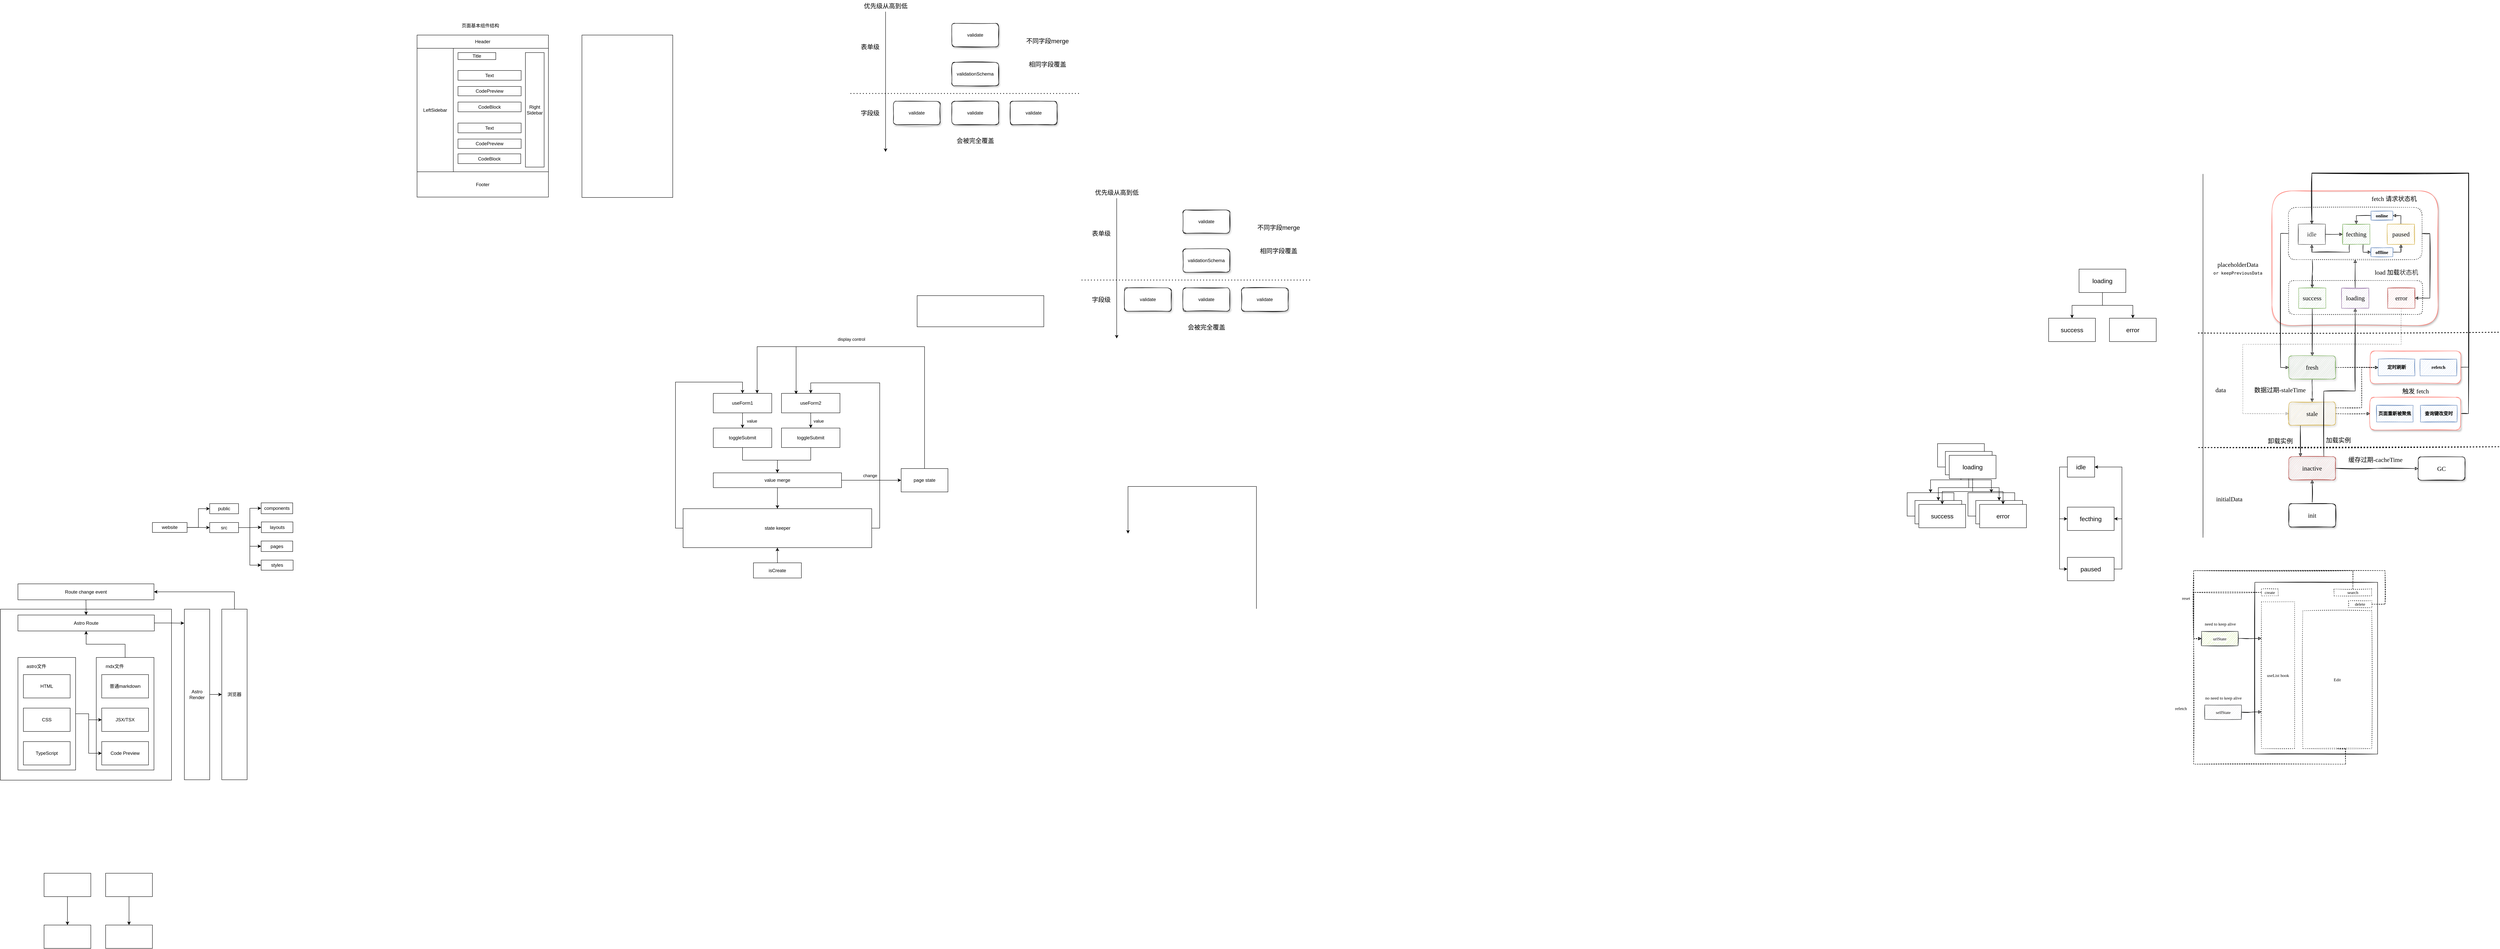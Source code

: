 <mxfile version="20.4.1" type="github">
  <diagram id="TjR1-rSzGZyo8haZhh6W" name="第 1 页">
    <mxGraphModel dx="3154" dy="570" grid="0" gridSize="10" guides="1" tooltips="1" connect="1" arrows="1" fold="1" page="0" pageScale="1" pageWidth="827" pageHeight="1169" math="0" shadow="0">
      <root>
        <mxCell id="0" />
        <mxCell id="1" parent="0" />
        <mxCell id="sqBa-LW5SWp29sCQP3EE-73" value="" style="rounded=1;whiteSpace=wrap;html=1;shadow=1;sketch=1;glass=0;strokeColor=#FF8178;fontFamily=Comic Sans MS;" vertex="1" parent="1">
          <mxGeometry x="3727" y="800" width="426" height="345.47" as="geometry" />
        </mxCell>
        <mxCell id="sqBa-LW5SWp29sCQP3EE-144" style="edgeStyle=orthogonalEdgeStyle;rounded=0;sketch=1;orthogonalLoop=1;jettySize=auto;html=1;exitX=1;exitY=0.5;exitDx=0;exitDy=0;entryX=0.5;entryY=0;entryDx=0;entryDy=0;fontFamily=Comic Sans MS;fontSize=16;" edge="1" parent="1" source="sqBa-LW5SWp29sCQP3EE-142" target="sqBa-LW5SWp29sCQP3EE-49">
          <mxGeometry relative="1" as="geometry">
            <Array as="points">
              <mxPoint x="4231" y="1372" />
              <mxPoint x="4231" y="755" />
              <mxPoint x="3829" y="755" />
            </Array>
          </mxGeometry>
        </mxCell>
        <mxCell id="sqBa-LW5SWp29sCQP3EE-142" value="" style="rounded=1;whiteSpace=wrap;html=1;shadow=1;sketch=1;glass=0;strokeColor=#FF8178;fontFamily=Comic Sans MS;" vertex="1" parent="1">
          <mxGeometry x="3978.25" y="1329.97" width="232.5" height="84" as="geometry" />
        </mxCell>
        <mxCell id="sqBa-LW5SWp29sCQP3EE-101" value="" style="rounded=1;whiteSpace=wrap;html=1;shadow=0;sketch=1;glass=0;strokeColor=#000000;fontFamily=Comic Sans MS;dashed=1;dashPattern=1 4;" vertex="1" parent="1">
          <mxGeometry x="3770" y="1030.47" width="343" height="87" as="geometry" />
        </mxCell>
        <mxCell id="LKFy4Z4dUArzQCND-wwM-69" value="" style="whiteSpace=wrap;html=1;aspect=fixed;strokeColor=default;" parent="1" vertex="1">
          <mxGeometry x="-2101" y="1874" width="439" height="439" as="geometry" />
        </mxCell>
        <mxCell id="iYNAMt9WykVBRRJNnP1b-1" value="validate" style="rounded=1;whiteSpace=wrap;html=1;sketch=1;glass=0;shadow=1;" parent="1" vertex="1">
          <mxGeometry x="340" y="370" width="120" height="60" as="geometry" />
        </mxCell>
        <mxCell id="iYNAMt9WykVBRRJNnP1b-2" value="validationSchema" style="rounded=1;whiteSpace=wrap;html=1;sketch=1;glass=0;shadow=1;" parent="1" vertex="1">
          <mxGeometry x="340" y="470" width="120" height="60" as="geometry" />
        </mxCell>
        <mxCell id="iYNAMt9WykVBRRJNnP1b-3" value="validate" style="rounded=1;whiteSpace=wrap;html=1;sketch=1;glass=0;shadow=1;" parent="1" vertex="1">
          <mxGeometry x="340" y="570" width="120" height="60" as="geometry" />
        </mxCell>
        <mxCell id="iYNAMt9WykVBRRJNnP1b-5" value="validate" style="rounded=1;whiteSpace=wrap;html=1;sketch=1;glass=0;shadow=1;" parent="1" vertex="1">
          <mxGeometry x="190" y="570" width="120" height="60" as="geometry" />
        </mxCell>
        <mxCell id="iYNAMt9WykVBRRJNnP1b-6" value="validate" style="rounded=1;whiteSpace=wrap;html=1;sketch=1;glass=0;shadow=1;" parent="1" vertex="1">
          <mxGeometry x="490" y="570" width="120" height="60" as="geometry" />
        </mxCell>
        <mxCell id="iYNAMt9WykVBRRJNnP1b-8" value="" style="endArrow=none;dashed=1;html=1;dashPattern=1 3;strokeWidth=2;rounded=0;" parent="1" edge="1">
          <mxGeometry width="50" height="50" relative="1" as="geometry">
            <mxPoint x="80" y="550" as="sourcePoint" />
            <mxPoint x="670" y="550" as="targetPoint" />
          </mxGeometry>
        </mxCell>
        <mxCell id="iYNAMt9WykVBRRJNnP1b-9" value="" style="endArrow=classic;html=1;rounded=0;" parent="1" edge="1">
          <mxGeometry width="50" height="50" relative="1" as="geometry">
            <mxPoint x="170" y="340" as="sourcePoint" />
            <mxPoint x="170" y="700" as="targetPoint" />
          </mxGeometry>
        </mxCell>
        <mxCell id="iYNAMt9WykVBRRJNnP1b-10" value="优先级从高到低" style="text;html=1;align=center;verticalAlign=middle;resizable=0;points=[];autosize=1;strokeColor=none;fillColor=none;sketch=0;fontSize=16;" parent="1" vertex="1">
          <mxGeometry x="100" y="310" width="140" height="30" as="geometry" />
        </mxCell>
        <mxCell id="iYNAMt9WykVBRRJNnP1b-11" value="不同字段merge" style="text;html=1;align=center;verticalAlign=middle;resizable=0;points=[];autosize=1;strokeColor=none;fillColor=none;fontSize=16;" parent="1" vertex="1">
          <mxGeometry x="520" y="400" width="130" height="30" as="geometry" />
        </mxCell>
        <mxCell id="iYNAMt9WykVBRRJNnP1b-12" value="相同字段覆盖" style="text;html=1;align=center;verticalAlign=middle;resizable=0;points=[];autosize=1;strokeColor=none;fillColor=none;fontSize=16;" parent="1" vertex="1">
          <mxGeometry x="525" y="460" width="120" height="30" as="geometry" />
        </mxCell>
        <mxCell id="iYNAMt9WykVBRRJNnP1b-13" value="字段级" style="text;html=1;align=center;verticalAlign=middle;resizable=0;points=[];autosize=1;strokeColor=none;fillColor=none;fontSize=16;" parent="1" vertex="1">
          <mxGeometry x="95" y="585" width="70" height="30" as="geometry" />
        </mxCell>
        <mxCell id="iYNAMt9WykVBRRJNnP1b-14" value="表单级" style="text;html=1;align=center;verticalAlign=middle;resizable=0;points=[];autosize=1;strokeColor=none;fillColor=none;fontSize=16;" parent="1" vertex="1">
          <mxGeometry x="95" y="415" width="70" height="30" as="geometry" />
        </mxCell>
        <mxCell id="iYNAMt9WykVBRRJNnP1b-15" value="会被完全覆盖" style="text;html=1;align=center;verticalAlign=middle;resizable=0;points=[];autosize=1;strokeColor=none;fillColor=none;fontSize=16;" parent="1" vertex="1">
          <mxGeometry x="340" y="656" width="120" height="30" as="geometry" />
        </mxCell>
        <mxCell id="iYNAMt9WykVBRRJNnP1b-17" value="validate" style="rounded=1;whiteSpace=wrap;html=1;sketch=1;glass=0;shadow=1;" parent="1" vertex="1">
          <mxGeometry x="933" y="849" width="120" height="60" as="geometry" />
        </mxCell>
        <mxCell id="iYNAMt9WykVBRRJNnP1b-18" value="validationSchema" style="rounded=1;whiteSpace=wrap;html=1;sketch=1;glass=0;shadow=1;" parent="1" vertex="1">
          <mxGeometry x="933" y="949" width="120" height="60" as="geometry" />
        </mxCell>
        <mxCell id="iYNAMt9WykVBRRJNnP1b-19" value="validate" style="rounded=1;whiteSpace=wrap;html=1;sketch=1;glass=0;shadow=1;" parent="1" vertex="1">
          <mxGeometry x="933" y="1049" width="120" height="60" as="geometry" />
        </mxCell>
        <mxCell id="iYNAMt9WykVBRRJNnP1b-20" value="validate" style="rounded=1;whiteSpace=wrap;html=1;sketch=1;glass=0;shadow=1;" parent="1" vertex="1">
          <mxGeometry x="783" y="1049" width="120" height="60" as="geometry" />
        </mxCell>
        <mxCell id="iYNAMt9WykVBRRJNnP1b-21" value="validate" style="rounded=1;whiteSpace=wrap;html=1;sketch=1;glass=0;shadow=1;" parent="1" vertex="1">
          <mxGeometry x="1083" y="1049" width="120" height="60" as="geometry" />
        </mxCell>
        <mxCell id="iYNAMt9WykVBRRJNnP1b-22" value="" style="endArrow=none;dashed=1;html=1;dashPattern=1 3;strokeWidth=2;rounded=0;" parent="1" edge="1">
          <mxGeometry width="50" height="50" relative="1" as="geometry">
            <mxPoint x="673" y="1029" as="sourcePoint" />
            <mxPoint x="1263" y="1029" as="targetPoint" />
          </mxGeometry>
        </mxCell>
        <mxCell id="iYNAMt9WykVBRRJNnP1b-23" value="" style="endArrow=classic;html=1;rounded=0;" parent="1" edge="1">
          <mxGeometry width="50" height="50" relative="1" as="geometry">
            <mxPoint x="763" y="819" as="sourcePoint" />
            <mxPoint x="763" y="1179" as="targetPoint" />
          </mxGeometry>
        </mxCell>
        <mxCell id="iYNAMt9WykVBRRJNnP1b-24" value="优先级从高到低" style="text;html=1;align=center;verticalAlign=middle;resizable=0;points=[];autosize=1;strokeColor=none;fillColor=none;sketch=0;fontSize=16;" parent="1" vertex="1">
          <mxGeometry x="693" y="789" width="140" height="30" as="geometry" />
        </mxCell>
        <mxCell id="iYNAMt9WykVBRRJNnP1b-25" value="不同字段merge" style="text;html=1;align=center;verticalAlign=middle;resizable=0;points=[];autosize=1;strokeColor=none;fillColor=none;fontSize=16;" parent="1" vertex="1">
          <mxGeometry x="1113" y="879" width="130" height="30" as="geometry" />
        </mxCell>
        <mxCell id="iYNAMt9WykVBRRJNnP1b-26" value="相同字段覆盖" style="text;html=1;align=center;verticalAlign=middle;resizable=0;points=[];autosize=1;strokeColor=none;fillColor=none;fontSize=16;" parent="1" vertex="1">
          <mxGeometry x="1118" y="939" width="120" height="30" as="geometry" />
        </mxCell>
        <mxCell id="iYNAMt9WykVBRRJNnP1b-27" value="字段级" style="text;html=1;align=center;verticalAlign=middle;resizable=0;points=[];autosize=1;strokeColor=none;fillColor=none;fontSize=16;" parent="1" vertex="1">
          <mxGeometry x="688" y="1064" width="70" height="30" as="geometry" />
        </mxCell>
        <mxCell id="iYNAMt9WykVBRRJNnP1b-28" value="表单级" style="text;html=1;align=center;verticalAlign=middle;resizable=0;points=[];autosize=1;strokeColor=none;fillColor=none;fontSize=16;" parent="1" vertex="1">
          <mxGeometry x="688" y="894" width="70" height="30" as="geometry" />
        </mxCell>
        <mxCell id="iYNAMt9WykVBRRJNnP1b-29" value="会被完全覆盖" style="text;html=1;align=center;verticalAlign=middle;resizable=0;points=[];autosize=1;strokeColor=none;fillColor=none;fontSize=16;" parent="1" vertex="1">
          <mxGeometry x="933" y="1135" width="120" height="30" as="geometry" />
        </mxCell>
        <mxCell id="ybRk64Y0vvIrRGSaYGFf-1" value="" style="rounded=0;whiteSpace=wrap;html=1;" parent="1" vertex="1">
          <mxGeometry x="251" y="1069" width="325" height="80" as="geometry" />
        </mxCell>
        <mxCell id="ybRk64Y0vvIrRGSaYGFf-6" style="edgeStyle=orthogonalEdgeStyle;rounded=0;orthogonalLoop=1;jettySize=auto;html=1;exitX=0.5;exitY=1;exitDx=0;exitDy=0;entryX=0.5;entryY=0;entryDx=0;entryDy=0;" parent="1" source="ybRk64Y0vvIrRGSaYGFf-2" target="ybRk64Y0vvIrRGSaYGFf-4" edge="1">
          <mxGeometry relative="1" as="geometry" />
        </mxCell>
        <mxCell id="ybRk64Y0vvIrRGSaYGFf-7" value="value" style="edgeLabel;html=1;align=center;verticalAlign=middle;resizable=0;points=[];" parent="ybRk64Y0vvIrRGSaYGFf-6" vertex="1" connectable="0">
          <mxGeometry x="0.171" relative="1" as="geometry">
            <mxPoint x="24" y="-2" as="offset" />
          </mxGeometry>
        </mxCell>
        <mxCell id="ybRk64Y0vvIrRGSaYGFf-2" value="useForm1" style="rounded=0;whiteSpace=wrap;html=1;" parent="1" vertex="1">
          <mxGeometry x="-272" y="1320" width="150" height="50" as="geometry" />
        </mxCell>
        <mxCell id="ybRk64Y0vvIrRGSaYGFf-11" style="edgeStyle=orthogonalEdgeStyle;rounded=0;orthogonalLoop=1;jettySize=auto;html=1;exitX=0.5;exitY=1;exitDx=0;exitDy=0;entryX=0.5;entryY=0;entryDx=0;entryDy=0;" parent="1" source="ybRk64Y0vvIrRGSaYGFf-3" target="ybRk64Y0vvIrRGSaYGFf-5" edge="1">
          <mxGeometry relative="1" as="geometry" />
        </mxCell>
        <mxCell id="ybRk64Y0vvIrRGSaYGFf-12" value="value" style="edgeLabel;html=1;align=center;verticalAlign=middle;resizable=0;points=[];" parent="ybRk64Y0vvIrRGSaYGFf-11" vertex="1" connectable="0">
          <mxGeometry x="-0.103" relative="1" as="geometry">
            <mxPoint x="20" y="3" as="offset" />
          </mxGeometry>
        </mxCell>
        <mxCell id="ybRk64Y0vvIrRGSaYGFf-3" value="useForm2" style="rounded=0;whiteSpace=wrap;html=1;" parent="1" vertex="1">
          <mxGeometry x="-97" y="1320" width="150" height="50" as="geometry" />
        </mxCell>
        <mxCell id="ybRk64Y0vvIrRGSaYGFf-9" style="edgeStyle=orthogonalEdgeStyle;rounded=0;orthogonalLoop=1;jettySize=auto;html=1;exitX=0.5;exitY=1;exitDx=0;exitDy=0;entryX=0.5;entryY=0;entryDx=0;entryDy=0;" parent="1" source="ybRk64Y0vvIrRGSaYGFf-4" target="ybRk64Y0vvIrRGSaYGFf-8" edge="1">
          <mxGeometry relative="1" as="geometry" />
        </mxCell>
        <mxCell id="ybRk64Y0vvIrRGSaYGFf-4" value="toggleSubmit" style="rounded=0;whiteSpace=wrap;html=1;" parent="1" vertex="1">
          <mxGeometry x="-272" y="1409" width="150" height="50" as="geometry" />
        </mxCell>
        <mxCell id="ybRk64Y0vvIrRGSaYGFf-10" style="edgeStyle=orthogonalEdgeStyle;rounded=0;orthogonalLoop=1;jettySize=auto;html=1;exitX=0.5;exitY=1;exitDx=0;exitDy=0;entryX=0.5;entryY=0;entryDx=0;entryDy=0;" parent="1" source="ybRk64Y0vvIrRGSaYGFf-5" target="ybRk64Y0vvIrRGSaYGFf-8" edge="1">
          <mxGeometry relative="1" as="geometry" />
        </mxCell>
        <mxCell id="ybRk64Y0vvIrRGSaYGFf-5" value="toggleSubmit" style="rounded=0;whiteSpace=wrap;html=1;" parent="1" vertex="1">
          <mxGeometry x="-97" y="1409" width="150" height="50" as="geometry" />
        </mxCell>
        <mxCell id="ybRk64Y0vvIrRGSaYGFf-14" style="edgeStyle=orthogonalEdgeStyle;rounded=0;orthogonalLoop=1;jettySize=auto;html=1;exitX=0.5;exitY=1;exitDx=0;exitDy=0;" parent="1" source="ybRk64Y0vvIrRGSaYGFf-8" target="ybRk64Y0vvIrRGSaYGFf-13" edge="1">
          <mxGeometry relative="1" as="geometry" />
        </mxCell>
        <mxCell id="ybRk64Y0vvIrRGSaYGFf-21" value="change" style="edgeStyle=orthogonalEdgeStyle;rounded=0;orthogonalLoop=1;jettySize=auto;html=1;exitX=1;exitY=0.5;exitDx=0;exitDy=0;entryX=0;entryY=0.5;entryDx=0;entryDy=0;" parent="1" source="ybRk64Y0vvIrRGSaYGFf-8" target="ybRk64Y0vvIrRGSaYGFf-20" edge="1">
          <mxGeometry x="-0.046" y="12" relative="1" as="geometry">
            <mxPoint as="offset" />
          </mxGeometry>
        </mxCell>
        <mxCell id="ybRk64Y0vvIrRGSaYGFf-8" value="value merge" style="rounded=0;whiteSpace=wrap;html=1;" parent="1" vertex="1">
          <mxGeometry x="-272" y="1524" width="329" height="38" as="geometry" />
        </mxCell>
        <mxCell id="ybRk64Y0vvIrRGSaYGFf-15" style="edgeStyle=orthogonalEdgeStyle;rounded=0;orthogonalLoop=1;jettySize=auto;html=1;exitX=0;exitY=0.5;exitDx=0;exitDy=0;entryX=0.5;entryY=0;entryDx=0;entryDy=0;" parent="1" source="ybRk64Y0vvIrRGSaYGFf-13" target="ybRk64Y0vvIrRGSaYGFf-2" edge="1">
          <mxGeometry relative="1" as="geometry">
            <Array as="points">
              <mxPoint x="-369" y="1666" />
              <mxPoint x="-369" y="1291" />
              <mxPoint x="-197" y="1291" />
            </Array>
          </mxGeometry>
        </mxCell>
        <mxCell id="ybRk64Y0vvIrRGSaYGFf-16" style="edgeStyle=orthogonalEdgeStyle;rounded=0;orthogonalLoop=1;jettySize=auto;html=1;exitX=1;exitY=0.5;exitDx=0;exitDy=0;entryX=0.5;entryY=0;entryDx=0;entryDy=0;" parent="1" source="ybRk64Y0vvIrRGSaYGFf-13" target="ybRk64Y0vvIrRGSaYGFf-3" edge="1">
          <mxGeometry relative="1" as="geometry">
            <Array as="points">
              <mxPoint x="155" y="1666" />
              <mxPoint x="155" y="1293" />
              <mxPoint x="-22" y="1293" />
            </Array>
          </mxGeometry>
        </mxCell>
        <mxCell id="ybRk64Y0vvIrRGSaYGFf-13" value="state keeper" style="rounded=0;whiteSpace=wrap;html=1;" parent="1" vertex="1">
          <mxGeometry x="-349.5" y="1616" width="484" height="100" as="geometry" />
        </mxCell>
        <mxCell id="ybRk64Y0vvIrRGSaYGFf-19" style="edgeStyle=orthogonalEdgeStyle;rounded=0;orthogonalLoop=1;jettySize=auto;html=1;exitX=0.5;exitY=0;exitDx=0;exitDy=0;entryX=0.5;entryY=1;entryDx=0;entryDy=0;" parent="1" source="ybRk64Y0vvIrRGSaYGFf-18" target="ybRk64Y0vvIrRGSaYGFf-13" edge="1">
          <mxGeometry relative="1" as="geometry" />
        </mxCell>
        <mxCell id="ybRk64Y0vvIrRGSaYGFf-18" value="isCreate" style="rounded=0;whiteSpace=wrap;html=1;" parent="1" vertex="1">
          <mxGeometry x="-169" y="1755" width="123" height="39" as="geometry" />
        </mxCell>
        <mxCell id="ybRk64Y0vvIrRGSaYGFf-22" style="edgeStyle=orthogonalEdgeStyle;rounded=0;orthogonalLoop=1;jettySize=auto;html=1;exitX=0.5;exitY=0;exitDx=0;exitDy=0;entryX=0.25;entryY=0;entryDx=0;entryDy=0;" parent="1" edge="1">
          <mxGeometry relative="1" as="geometry">
            <mxPoint x="1121.5" y="1873" as="sourcePoint" />
            <mxPoint x="792" y="1680" as="targetPoint" />
            <Array as="points">
              <mxPoint x="1121.5" y="1559" />
              <mxPoint x="792.5" y="1559" />
            </Array>
          </mxGeometry>
        </mxCell>
        <mxCell id="ybRk64Y0vvIrRGSaYGFf-23" style="edgeStyle=orthogonalEdgeStyle;rounded=0;orthogonalLoop=1;jettySize=auto;html=1;exitX=0.5;exitY=0;exitDx=0;exitDy=0;entryX=0.75;entryY=0;entryDx=0;entryDy=0;" parent="1" source="ybRk64Y0vvIrRGSaYGFf-20" target="ybRk64Y0vvIrRGSaYGFf-2" edge="1">
          <mxGeometry relative="1" as="geometry">
            <Array as="points">
              <mxPoint x="270" y="1200" />
              <mxPoint x="-159" y="1200" />
            </Array>
          </mxGeometry>
        </mxCell>
        <mxCell id="ybRk64Y0vvIrRGSaYGFf-24" style="edgeStyle=orthogonalEdgeStyle;rounded=0;orthogonalLoop=1;jettySize=auto;html=1;exitX=0.5;exitY=0;exitDx=0;exitDy=0;entryX=0.25;entryY=0;entryDx=0;entryDy=0;" parent="1" edge="1">
          <mxGeometry relative="1" as="geometry">
            <mxPoint x="270" y="1515" as="sourcePoint" />
            <mxPoint x="-59.5" y="1322" as="targetPoint" />
            <Array as="points">
              <mxPoint x="270" y="1200" />
              <mxPoint x="-59" y="1200" />
            </Array>
          </mxGeometry>
        </mxCell>
        <mxCell id="ybRk64Y0vvIrRGSaYGFf-25" value="display control" style="edgeLabel;html=1;align=center;verticalAlign=middle;resizable=0;points=[];" parent="ybRk64Y0vvIrRGSaYGFf-24" vertex="1" connectable="0">
          <mxGeometry x="0.31" y="-3" relative="1" as="geometry">
            <mxPoint x="-1" y="-16" as="offset" />
          </mxGeometry>
        </mxCell>
        <mxCell id="ybRk64Y0vvIrRGSaYGFf-20" value="page state" style="rounded=0;whiteSpace=wrap;html=1;" parent="1" vertex="1">
          <mxGeometry x="210" y="1513" width="120" height="60" as="geometry" />
        </mxCell>
        <mxCell id="OfM3aT3gorayr-V404j--24" value="" style="rounded=0;whiteSpace=wrap;html=1;" parent="1" vertex="1">
          <mxGeometry x="-1032" y="400" width="337" height="416" as="geometry" />
        </mxCell>
        <mxCell id="OfM3aT3gorayr-V404j--25" value="Header" style="rounded=0;whiteSpace=wrap;html=1;" parent="1" vertex="1">
          <mxGeometry x="-1032" y="400" width="337" height="34" as="geometry" />
        </mxCell>
        <mxCell id="OfM3aT3gorayr-V404j--26" value="LeftSidebar" style="rounded=0;whiteSpace=wrap;html=1;" parent="1" vertex="1">
          <mxGeometry x="-1032" y="434" width="93" height="317" as="geometry" />
        </mxCell>
        <mxCell id="OfM3aT3gorayr-V404j--27" value="Footer" style="rounded=0;whiteSpace=wrap;html=1;" parent="1" vertex="1">
          <mxGeometry x="-1032" y="751" width="337" height="65" as="geometry" />
        </mxCell>
        <mxCell id="OfM3aT3gorayr-V404j--28" value="Title" style="rounded=0;whiteSpace=wrap;html=1;" parent="1" vertex="1">
          <mxGeometry x="-927" y="445" width="97" height="18" as="geometry" />
        </mxCell>
        <mxCell id="OfM3aT3gorayr-V404j--29" value="页面基本组件结构" style="text;html=1;align=center;verticalAlign=middle;resizable=0;points=[];autosize=1;strokeColor=none;fillColor=none;" parent="1" vertex="1">
          <mxGeometry x="-927" y="363" width="114" height="26" as="geometry" />
        </mxCell>
        <mxCell id="OfM3aT3gorayr-V404j--30" value="Text" style="rounded=0;whiteSpace=wrap;html=1;" parent="1" vertex="1">
          <mxGeometry x="-927" y="491" width="162" height="25" as="geometry" />
        </mxCell>
        <mxCell id="OfM3aT3gorayr-V404j--31" value="CodeBlock" style="rounded=0;whiteSpace=wrap;html=1;" parent="1" vertex="1">
          <mxGeometry x="-927" y="572" width="162" height="25" as="geometry" />
        </mxCell>
        <mxCell id="OfM3aT3gorayr-V404j--32" value="CodePreview" style="rounded=0;whiteSpace=wrap;html=1;" parent="1" vertex="1">
          <mxGeometry x="-927" y="532" width="162" height="24" as="geometry" />
        </mxCell>
        <mxCell id="OfM3aT3gorayr-V404j--33" value="Text" style="rounded=0;whiteSpace=wrap;html=1;" parent="1" vertex="1">
          <mxGeometry x="-927" y="626" width="162" height="25" as="geometry" />
        </mxCell>
        <mxCell id="OfM3aT3gorayr-V404j--34" value="CodeBlock" style="rounded=0;whiteSpace=wrap;html=1;" parent="1" vertex="1">
          <mxGeometry x="-927" y="705" width="161" height="25" as="geometry" />
        </mxCell>
        <mxCell id="OfM3aT3gorayr-V404j--35" value="CodePreview" style="rounded=0;whiteSpace=wrap;html=1;" parent="1" vertex="1">
          <mxGeometry x="-927" y="667" width="162" height="24" as="geometry" />
        </mxCell>
        <mxCell id="OfM3aT3gorayr-V404j--37" value="Right Sidebar" style="rounded=0;whiteSpace=wrap;html=1;" parent="1" vertex="1">
          <mxGeometry x="-754" y="445" width="48" height="294" as="geometry" />
        </mxCell>
        <mxCell id="OfM3aT3gorayr-V404j--38" value="" style="rounded=0;whiteSpace=wrap;html=1;" parent="1" vertex="1">
          <mxGeometry x="-609" y="400" width="233" height="417" as="geometry" />
        </mxCell>
        <mxCell id="LKFy4Z4dUArzQCND-wwM-2" value="public" style="rounded=0;whiteSpace=wrap;html=1;strokeColor=default;" parent="1" vertex="1">
          <mxGeometry x="-1564" y="1603" width="74" height="26" as="geometry" />
        </mxCell>
        <mxCell id="LKFy4Z4dUArzQCND-wwM-39" style="edgeStyle=orthogonalEdgeStyle;rounded=0;orthogonalLoop=1;jettySize=auto;html=1;exitX=1;exitY=0.5;exitDx=0;exitDy=0;entryX=0;entryY=0.5;entryDx=0;entryDy=0;" parent="1" source="LKFy4Z4dUArzQCND-wwM-31" target="LKFy4Z4dUArzQCND-wwM-56" edge="1">
          <mxGeometry relative="1" as="geometry">
            <mxPoint x="-1432" y="1659" as="targetPoint" />
          </mxGeometry>
        </mxCell>
        <mxCell id="LKFy4Z4dUArzQCND-wwM-40" style="edgeStyle=orthogonalEdgeStyle;rounded=0;orthogonalLoop=1;jettySize=auto;html=1;exitX=1;exitY=0.5;exitDx=0;exitDy=0;entryX=0;entryY=0.5;entryDx=0;entryDy=0;" parent="1" source="LKFy4Z4dUArzQCND-wwM-31" target="LKFy4Z4dUArzQCND-wwM-36" edge="1">
          <mxGeometry relative="1" as="geometry" />
        </mxCell>
        <mxCell id="LKFy4Z4dUArzQCND-wwM-41" style="edgeStyle=orthogonalEdgeStyle;rounded=0;orthogonalLoop=1;jettySize=auto;html=1;exitX=1;exitY=0.5;exitDx=0;exitDy=0;entryX=0;entryY=0.5;entryDx=0;entryDy=0;" parent="1" source="LKFy4Z4dUArzQCND-wwM-31" target="LKFy4Z4dUArzQCND-wwM-37" edge="1">
          <mxGeometry relative="1" as="geometry" />
        </mxCell>
        <mxCell id="LKFy4Z4dUArzQCND-wwM-42" style="edgeStyle=orthogonalEdgeStyle;rounded=0;orthogonalLoop=1;jettySize=auto;html=1;exitX=1;exitY=0.5;exitDx=0;exitDy=0;entryX=0;entryY=0.5;entryDx=0;entryDy=0;" parent="1" source="LKFy4Z4dUArzQCND-wwM-31" target="LKFy4Z4dUArzQCND-wwM-32" edge="1">
          <mxGeometry relative="1" as="geometry" />
        </mxCell>
        <mxCell id="LKFy4Z4dUArzQCND-wwM-31" value="src" style="rounded=0;whiteSpace=wrap;html=1;strokeColor=default;" parent="1" vertex="1">
          <mxGeometry x="-1564" y="1651.5" width="74" height="26" as="geometry" />
        </mxCell>
        <mxCell id="LKFy4Z4dUArzQCND-wwM-32" value="components" style="rounded=0;whiteSpace=wrap;html=1;" parent="1" vertex="1">
          <mxGeometry x="-1432" y="1601" width="81" height="28" as="geometry" />
        </mxCell>
        <mxCell id="LKFy4Z4dUArzQCND-wwM-36" value="pages" style="rounded=0;whiteSpace=wrap;html=1;" parent="1" vertex="1">
          <mxGeometry x="-1432" y="1699" width="81" height="27" as="geometry" />
        </mxCell>
        <mxCell id="LKFy4Z4dUArzQCND-wwM-37" value="styles" style="rounded=0;whiteSpace=wrap;html=1;" parent="1" vertex="1">
          <mxGeometry x="-1432" y="1748" width="82" height="26" as="geometry" />
        </mxCell>
        <mxCell id="LKFy4Z4dUArzQCND-wwM-44" style="edgeStyle=orthogonalEdgeStyle;rounded=0;orthogonalLoop=1;jettySize=auto;html=1;exitX=1;exitY=0.5;exitDx=0;exitDy=0;entryX=0;entryY=0.5;entryDx=0;entryDy=0;" parent="1" source="LKFy4Z4dUArzQCND-wwM-43" target="LKFy4Z4dUArzQCND-wwM-2" edge="1">
          <mxGeometry relative="1" as="geometry" />
        </mxCell>
        <mxCell id="LKFy4Z4dUArzQCND-wwM-45" style="edgeStyle=orthogonalEdgeStyle;rounded=0;orthogonalLoop=1;jettySize=auto;html=1;exitX=1;exitY=0.5;exitDx=0;exitDy=0;entryX=0;entryY=0.5;entryDx=0;entryDy=0;" parent="1" source="LKFy4Z4dUArzQCND-wwM-43" target="LKFy4Z4dUArzQCND-wwM-31" edge="1">
          <mxGeometry relative="1" as="geometry" />
        </mxCell>
        <mxCell id="LKFy4Z4dUArzQCND-wwM-43" value="website" style="rounded=0;whiteSpace=wrap;html=1;strokeColor=default;" parent="1" vertex="1">
          <mxGeometry x="-1711" y="1651.5" width="89" height="25.5" as="geometry" />
        </mxCell>
        <mxCell id="LKFy4Z4dUArzQCND-wwM-66" style="edgeStyle=orthogonalEdgeStyle;rounded=0;orthogonalLoop=1;jettySize=auto;html=1;exitX=0.5;exitY=0;exitDx=0;exitDy=0;" parent="1" source="LKFy4Z4dUArzQCND-wwM-51" target="LKFy4Z4dUArzQCND-wwM-63" edge="1">
          <mxGeometry relative="1" as="geometry" />
        </mxCell>
        <mxCell id="LKFy4Z4dUArzQCND-wwM-51" value="" style="rounded=0;whiteSpace=wrap;html=1;strokeColor=default;" parent="1" vertex="1">
          <mxGeometry x="-1855" y="1998" width="148" height="289" as="geometry" />
        </mxCell>
        <mxCell id="LKFy4Z4dUArzQCND-wwM-52" value="mdx文件" style="text;html=1;align=center;verticalAlign=middle;resizable=0;points=[];autosize=1;strokeColor=none;fillColor=none;" parent="1" vertex="1">
          <mxGeometry x="-1841" y="2008" width="65" height="26" as="geometry" />
        </mxCell>
        <mxCell id="LKFy4Z4dUArzQCND-wwM-53" value="普通markdown" style="rounded=0;whiteSpace=wrap;html=1;strokeColor=default;" parent="1" vertex="1">
          <mxGeometry x="-1841" y="2042" width="120" height="60" as="geometry" />
        </mxCell>
        <mxCell id="LKFy4Z4dUArzQCND-wwM-54" value="JSX/TSX" style="rounded=0;whiteSpace=wrap;html=1;strokeColor=default;" parent="1" vertex="1">
          <mxGeometry x="-1841" y="2128" width="120" height="60" as="geometry" />
        </mxCell>
        <mxCell id="LKFy4Z4dUArzQCND-wwM-55" value="Code Preview" style="rounded=0;whiteSpace=wrap;html=1;strokeColor=default;" parent="1" vertex="1">
          <mxGeometry x="-1841" y="2214" width="120" height="60" as="geometry" />
        </mxCell>
        <mxCell id="LKFy4Z4dUArzQCND-wwM-56" value="layouts" style="rounded=0;whiteSpace=wrap;html=1;" parent="1" vertex="1">
          <mxGeometry x="-1431.5" y="1650" width="81" height="27.5" as="geometry" />
        </mxCell>
        <mxCell id="LKFy4Z4dUArzQCND-wwM-64" style="edgeStyle=orthogonalEdgeStyle;rounded=0;orthogonalLoop=1;jettySize=auto;html=1;exitX=1;exitY=0.5;exitDx=0;exitDy=0;entryX=0;entryY=0.5;entryDx=0;entryDy=0;" parent="1" source="LKFy4Z4dUArzQCND-wwM-57" target="LKFy4Z4dUArzQCND-wwM-54" edge="1">
          <mxGeometry relative="1" as="geometry" />
        </mxCell>
        <mxCell id="LKFy4Z4dUArzQCND-wwM-65" style="edgeStyle=orthogonalEdgeStyle;rounded=0;orthogonalLoop=1;jettySize=auto;html=1;exitX=1;exitY=0.5;exitDx=0;exitDy=0;" parent="1" source="LKFy4Z4dUArzQCND-wwM-57" target="LKFy4Z4dUArzQCND-wwM-55" edge="1">
          <mxGeometry relative="1" as="geometry" />
        </mxCell>
        <mxCell id="LKFy4Z4dUArzQCND-wwM-57" value="" style="rounded=0;whiteSpace=wrap;html=1;strokeColor=default;" parent="1" vertex="1">
          <mxGeometry x="-2056" y="1998" width="148" height="289" as="geometry" />
        </mxCell>
        <mxCell id="LKFy4Z4dUArzQCND-wwM-58" value="astro文件" style="text;html=1;align=center;verticalAlign=middle;resizable=0;points=[];autosize=1;strokeColor=none;fillColor=none;" parent="1" vertex="1">
          <mxGeometry x="-2044" y="2008" width="69" height="26" as="geometry" />
        </mxCell>
        <mxCell id="LKFy4Z4dUArzQCND-wwM-59" value="HTML" style="rounded=0;whiteSpace=wrap;html=1;strokeColor=default;" parent="1" vertex="1">
          <mxGeometry x="-2042" y="2042" width="120" height="60" as="geometry" />
        </mxCell>
        <mxCell id="LKFy4Z4dUArzQCND-wwM-60" value="CSS" style="rounded=0;whiteSpace=wrap;html=1;strokeColor=default;" parent="1" vertex="1">
          <mxGeometry x="-2042" y="2128" width="120" height="60" as="geometry" />
        </mxCell>
        <mxCell id="LKFy4Z4dUArzQCND-wwM-61" value="TypeScript" style="rounded=0;whiteSpace=wrap;html=1;strokeColor=default;" parent="1" vertex="1">
          <mxGeometry x="-2042" y="2214" width="120" height="60" as="geometry" />
        </mxCell>
        <mxCell id="LKFy4Z4dUArzQCND-wwM-72" style="edgeStyle=orthogonalEdgeStyle;rounded=0;orthogonalLoop=1;jettySize=auto;html=1;exitX=1;exitY=0.5;exitDx=0;exitDy=0;entryX=-0.008;entryY=0.082;entryDx=0;entryDy=0;entryPerimeter=0;" parent="1" source="LKFy4Z4dUArzQCND-wwM-63" target="LKFy4Z4dUArzQCND-wwM-71" edge="1">
          <mxGeometry relative="1" as="geometry" />
        </mxCell>
        <mxCell id="LKFy4Z4dUArzQCND-wwM-63" value="A&lt;span style=&quot;&quot;&gt;stro Route&lt;/span&gt;" style="rounded=0;whiteSpace=wrap;html=1;strokeColor=default;" parent="1" vertex="1">
          <mxGeometry x="-2056" y="1889" width="350" height="41" as="geometry" />
        </mxCell>
        <mxCell id="LKFy4Z4dUArzQCND-wwM-68" style="edgeStyle=orthogonalEdgeStyle;rounded=0;orthogonalLoop=1;jettySize=auto;html=1;exitX=0.5;exitY=1;exitDx=0;exitDy=0;entryX=0.5;entryY=0;entryDx=0;entryDy=0;" parent="1" source="LKFy4Z4dUArzQCND-wwM-67" target="LKFy4Z4dUArzQCND-wwM-63" edge="1">
          <mxGeometry relative="1" as="geometry" />
        </mxCell>
        <mxCell id="LKFy4Z4dUArzQCND-wwM-67" value="Route change event" style="rounded=0;whiteSpace=wrap;html=1;strokeColor=default;" parent="1" vertex="1">
          <mxGeometry x="-2056" y="1809" width="349" height="41" as="geometry" />
        </mxCell>
        <mxCell id="LKFy4Z4dUArzQCND-wwM-75" style="edgeStyle=orthogonalEdgeStyle;rounded=0;orthogonalLoop=1;jettySize=auto;html=1;exitX=1;exitY=0.5;exitDx=0;exitDy=0;entryX=0;entryY=0.5;entryDx=0;entryDy=0;" parent="1" source="LKFy4Z4dUArzQCND-wwM-71" target="LKFy4Z4dUArzQCND-wwM-74" edge="1">
          <mxGeometry relative="1" as="geometry" />
        </mxCell>
        <mxCell id="LKFy4Z4dUArzQCND-wwM-71" value="Astro Render" style="rounded=0;whiteSpace=wrap;html=1;strokeColor=default;" parent="1" vertex="1">
          <mxGeometry x="-1629" y="1874" width="65" height="438" as="geometry" />
        </mxCell>
        <mxCell id="LKFy4Z4dUArzQCND-wwM-76" style="edgeStyle=orthogonalEdgeStyle;rounded=0;orthogonalLoop=1;jettySize=auto;html=1;exitX=0.5;exitY=0;exitDx=0;exitDy=0;entryX=1;entryY=0.5;entryDx=0;entryDy=0;" parent="1" source="LKFy4Z4dUArzQCND-wwM-74" target="LKFy4Z4dUArzQCND-wwM-67" edge="1">
          <mxGeometry relative="1" as="geometry" />
        </mxCell>
        <mxCell id="LKFy4Z4dUArzQCND-wwM-74" value="浏览器" style="rounded=0;whiteSpace=wrap;html=1;strokeColor=default;" parent="1" vertex="1">
          <mxGeometry x="-1533" y="1874" width="65" height="438" as="geometry" />
        </mxCell>
        <mxCell id="LKFy4Z4dUArzQCND-wwM-79" style="edgeStyle=orthogonalEdgeStyle;rounded=0;orthogonalLoop=1;jettySize=auto;html=1;exitX=0.5;exitY=1;exitDx=0;exitDy=0;" parent="1" source="LKFy4Z4dUArzQCND-wwM-77" target="LKFy4Z4dUArzQCND-wwM-78" edge="1">
          <mxGeometry relative="1" as="geometry" />
        </mxCell>
        <mxCell id="LKFy4Z4dUArzQCND-wwM-77" value="" style="rounded=0;whiteSpace=wrap;html=1;strokeColor=default;" parent="1" vertex="1">
          <mxGeometry x="-1989" y="2552" width="120" height="60" as="geometry" />
        </mxCell>
        <mxCell id="LKFy4Z4dUArzQCND-wwM-78" value="" style="rounded=0;whiteSpace=wrap;html=1;strokeColor=default;" parent="1" vertex="1">
          <mxGeometry x="-1989" y="2685" width="120" height="60" as="geometry" />
        </mxCell>
        <mxCell id="LKFy4Z4dUArzQCND-wwM-80" style="edgeStyle=orthogonalEdgeStyle;rounded=0;orthogonalLoop=1;jettySize=auto;html=1;exitX=0.5;exitY=1;exitDx=0;exitDy=0;" parent="1" source="LKFy4Z4dUArzQCND-wwM-81" target="LKFy4Z4dUArzQCND-wwM-82" edge="1">
          <mxGeometry relative="1" as="geometry" />
        </mxCell>
        <mxCell id="LKFy4Z4dUArzQCND-wwM-81" value="" style="rounded=0;whiteSpace=wrap;html=1;strokeColor=default;" parent="1" vertex="1">
          <mxGeometry x="-1831" y="2552" width="120" height="60" as="geometry" />
        </mxCell>
        <mxCell id="LKFy4Z4dUArzQCND-wwM-82" value="" style="rounded=0;whiteSpace=wrap;html=1;strokeColor=default;" parent="1" vertex="1">
          <mxGeometry x="-1831" y="2685" width="120" height="60" as="geometry" />
        </mxCell>
        <mxCell id="sqBa-LW5SWp29sCQP3EE-143" style="edgeStyle=orthogonalEdgeStyle;rounded=0;sketch=1;orthogonalLoop=1;jettySize=auto;html=1;exitX=1;exitY=0.5;exitDx=0;exitDy=0;entryX=0.5;entryY=0;entryDx=0;entryDy=0;fontFamily=Comic Sans MS;fontSize=16;" edge="1" parent="1" source="sqBa-LW5SWp29sCQP3EE-1" target="sqBa-LW5SWp29sCQP3EE-49">
          <mxGeometry relative="1" as="geometry">
            <Array as="points">
              <mxPoint x="4232" y="1253" />
              <mxPoint x="4232" y="754" />
              <mxPoint x="3829" y="754" />
            </Array>
          </mxGeometry>
        </mxCell>
        <mxCell id="sqBa-LW5SWp29sCQP3EE-1" value="" style="rounded=1;whiteSpace=wrap;html=1;shadow=1;sketch=1;glass=0;strokeColor=#FF8178;fontFamily=Comic Sans MS;" vertex="1" parent="1">
          <mxGeometry x="3979" y="1211" width="232.5" height="84" as="geometry" />
        </mxCell>
        <mxCell id="sqBa-LW5SWp29sCQP3EE-2" value="&lt;span data-reactroot=&quot;&quot; class=&quot;notion-enable-hover&quot; data-token-index=&quot;0&quot; style=&quot;font-weight:600&quot;&gt;定时刷新&lt;/span&gt;" style="rounded=0;whiteSpace=wrap;html=1;sketch=1;fillColor=#dae8fc;strokeColor=#6c8ebf;fontFamily=Comic Sans MS;" vertex="1" parent="1">
          <mxGeometry x="3999.75" y="1231.97" width="94" height="43" as="geometry" />
        </mxCell>
        <mxCell id="sqBa-LW5SWp29sCQP3EE-9" value="&lt;span data-reactroot=&quot;&quot; class=&quot;notion-enable-hover&quot; data-token-index=&quot;0&quot; style=&quot;font-weight:600&quot;&gt;页面重新被聚焦&lt;/span&gt;" style="rounded=0;whiteSpace=wrap;html=1;sketch=1;fillColor=#dae8fc;strokeColor=#6c8ebf;fontFamily=Comic Sans MS;" vertex="1" parent="1">
          <mxGeometry x="3995.25" y="1350.47" width="94" height="43" as="geometry" />
        </mxCell>
        <mxCell id="sqBa-LW5SWp29sCQP3EE-10" value="&lt;span data-reactroot=&quot;&quot; class=&quot;notion-enable-hover&quot; data-token-index=&quot;0&quot; style=&quot;font-weight:600&quot;&gt;查询键改变时&lt;/span&gt;" style="rounded=0;whiteSpace=wrap;html=1;sketch=1;fillColor=#dae8fc;strokeColor=#6c8ebf;fontFamily=Comic Sans MS;" vertex="1" parent="1">
          <mxGeometry x="4107.75" y="1350.47" width="94" height="43" as="geometry" />
        </mxCell>
        <mxCell id="sqBa-LW5SWp29sCQP3EE-11" value="触发 fetch" style="text;html=1;align=center;verticalAlign=middle;resizable=0;points=[];autosize=1;strokeColor=none;fillColor=none;fontSize=16;fontFamily=Comic Sans MS;" vertex="1" parent="1">
          <mxGeometry x="4046.75" y="1298.97" width="97" height="31" as="geometry" />
        </mxCell>
        <mxCell id="sqBa-LW5SWp29sCQP3EE-15" style="edgeStyle=orthogonalEdgeStyle;rounded=0;orthogonalLoop=1;jettySize=auto;html=1;exitX=0.5;exitY=1;exitDx=0;exitDy=0;entryX=0.5;entryY=0;entryDx=0;entryDy=0;fontSize=16;" edge="1" parent="1" source="sqBa-LW5SWp29sCQP3EE-12" target="sqBa-LW5SWp29sCQP3EE-13">
          <mxGeometry relative="1" as="geometry" />
        </mxCell>
        <mxCell id="sqBa-LW5SWp29sCQP3EE-16" style="edgeStyle=orthogonalEdgeStyle;rounded=0;orthogonalLoop=1;jettySize=auto;html=1;exitX=0.5;exitY=1;exitDx=0;exitDy=0;fontSize=16;" edge="1" parent="1" source="sqBa-LW5SWp29sCQP3EE-12" target="sqBa-LW5SWp29sCQP3EE-14">
          <mxGeometry relative="1" as="geometry" />
        </mxCell>
        <mxCell id="sqBa-LW5SWp29sCQP3EE-12" value="loading" style="rounded=0;whiteSpace=wrap;html=1;fontSize=16;" vertex="1" parent="1">
          <mxGeometry x="2869" y="1449" width="120" height="60" as="geometry" />
        </mxCell>
        <mxCell id="sqBa-LW5SWp29sCQP3EE-13" value="success" style="rounded=0;whiteSpace=wrap;html=1;fontSize=16;" vertex="1" parent="1">
          <mxGeometry x="2791" y="1575" width="120" height="60" as="geometry" />
        </mxCell>
        <mxCell id="sqBa-LW5SWp29sCQP3EE-14" value="error" style="rounded=0;whiteSpace=wrap;html=1;fontSize=16;" vertex="1" parent="1">
          <mxGeometry x="2947" y="1575" width="120" height="60" as="geometry" />
        </mxCell>
        <mxCell id="sqBa-LW5SWp29sCQP3EE-24" style="edgeStyle=orthogonalEdgeStyle;rounded=0;orthogonalLoop=1;jettySize=auto;html=1;exitX=0;exitY=0.5;exitDx=0;exitDy=0;entryX=0;entryY=0.5;entryDx=0;entryDy=0;fontSize=16;" edge="1" parent="1" source="sqBa-LW5SWp29sCQP3EE-19" target="sqBa-LW5SWp29sCQP3EE-20">
          <mxGeometry relative="1" as="geometry" />
        </mxCell>
        <mxCell id="sqBa-LW5SWp29sCQP3EE-19" value="idle" style="rounded=0;whiteSpace=wrap;html=1;fontSize=16;" vertex="1" parent="1">
          <mxGeometry x="3202" y="1483" width="70" height="52" as="geometry" />
        </mxCell>
        <mxCell id="sqBa-LW5SWp29sCQP3EE-23" style="edgeStyle=orthogonalEdgeStyle;rounded=0;orthogonalLoop=1;jettySize=auto;html=1;exitX=1;exitY=0.5;exitDx=0;exitDy=0;entryX=1;entryY=0.5;entryDx=0;entryDy=0;fontSize=16;" edge="1" parent="1" source="sqBa-LW5SWp29sCQP3EE-20" target="sqBa-LW5SWp29sCQP3EE-19">
          <mxGeometry relative="1" as="geometry" />
        </mxCell>
        <mxCell id="sqBa-LW5SWp29sCQP3EE-25" style="edgeStyle=orthogonalEdgeStyle;rounded=0;orthogonalLoop=1;jettySize=auto;html=1;exitX=0;exitY=0.5;exitDx=0;exitDy=0;entryX=0;entryY=0.5;entryDx=0;entryDy=0;fontSize=16;" edge="1" parent="1" source="sqBa-LW5SWp29sCQP3EE-20" target="sqBa-LW5SWp29sCQP3EE-21">
          <mxGeometry relative="1" as="geometry" />
        </mxCell>
        <mxCell id="sqBa-LW5SWp29sCQP3EE-20" value="fecthing" style="rounded=0;whiteSpace=wrap;html=1;fontSize=16;" vertex="1" parent="1">
          <mxGeometry x="3202" y="1612" width="120" height="60" as="geometry" />
        </mxCell>
        <mxCell id="sqBa-LW5SWp29sCQP3EE-22" style="edgeStyle=orthogonalEdgeStyle;rounded=0;orthogonalLoop=1;jettySize=auto;html=1;exitX=1;exitY=0.5;exitDx=0;exitDy=0;entryX=1;entryY=0.5;entryDx=0;entryDy=0;fontSize=16;" edge="1" parent="1" source="sqBa-LW5SWp29sCQP3EE-21" target="sqBa-LW5SWp29sCQP3EE-20">
          <mxGeometry relative="1" as="geometry" />
        </mxCell>
        <mxCell id="sqBa-LW5SWp29sCQP3EE-21" value="paused" style="rounded=0;whiteSpace=wrap;html=1;fontSize=16;" vertex="1" parent="1">
          <mxGeometry x="3202" y="1741" width="120" height="60" as="geometry" />
        </mxCell>
        <mxCell id="sqBa-LW5SWp29sCQP3EE-61" style="edgeStyle=orthogonalEdgeStyle;rounded=0;sketch=1;orthogonalLoop=1;jettySize=auto;html=1;exitX=0.5;exitY=1;exitDx=0;exitDy=0;entryX=0.5;entryY=0;entryDx=0;entryDy=0;fontFamily=Comic Sans MS;fontSize=16;" edge="1" parent="1" source="sqBa-LW5SWp29sCQP3EE-26" target="sqBa-LW5SWp29sCQP3EE-27">
          <mxGeometry relative="1" as="geometry" />
        </mxCell>
        <mxCell id="sqBa-LW5SWp29sCQP3EE-62" value="数据过期-staleTime" style="edgeLabel;html=1;align=center;verticalAlign=middle;resizable=0;points=[];fontSize=16;fontFamily=Comic Sans MS;" vertex="1" connectable="0" parent="sqBa-LW5SWp29sCQP3EE-61">
          <mxGeometry x="-0.171" relative="1" as="geometry">
            <mxPoint x="-84" y="3" as="offset" />
          </mxGeometry>
        </mxCell>
        <mxCell id="sqBa-LW5SWp29sCQP3EE-137" style="edgeStyle=orthogonalEdgeStyle;rounded=0;sketch=1;orthogonalLoop=1;jettySize=auto;html=1;exitX=1;exitY=0.5;exitDx=0;exitDy=0;fontFamily=Comic Sans MS;fontSize=16;dashed=1;" edge="1" parent="1" source="sqBa-LW5SWp29sCQP3EE-26" target="sqBa-LW5SWp29sCQP3EE-2">
          <mxGeometry relative="1" as="geometry" />
        </mxCell>
        <mxCell id="sqBa-LW5SWp29sCQP3EE-26" value="fresh" style="rounded=1;whiteSpace=wrap;html=1;fontSize=16;shadow=1;sketch=1;glass=0;fillColor=#d5e8d4;strokeColor=#82b366;fontFamily=Comic Sans MS;" vertex="1" parent="1">
          <mxGeometry x="3770.25" y="1223.47" width="120" height="60" as="geometry" />
        </mxCell>
        <mxCell id="sqBa-LW5SWp29sCQP3EE-39" style="edgeStyle=orthogonalEdgeStyle;rounded=0;sketch=1;orthogonalLoop=1;jettySize=auto;html=1;exitX=0.25;exitY=1;exitDx=0;exitDy=0;entryX=0.25;entryY=0;entryDx=0;entryDy=0;fontFamily=Comic Sans MS;fontSize=16;" edge="1" parent="1" source="sqBa-LW5SWp29sCQP3EE-27" target="sqBa-LW5SWp29sCQP3EE-35">
          <mxGeometry relative="1" as="geometry" />
        </mxCell>
        <mxCell id="sqBa-LW5SWp29sCQP3EE-145" style="edgeStyle=orthogonalEdgeStyle;rounded=0;sketch=1;orthogonalLoop=1;jettySize=auto;html=1;exitX=1;exitY=0.5;exitDx=0;exitDy=0;entryX=0;entryY=0.5;entryDx=0;entryDy=0;fontFamily=Comic Sans MS;fontSize=16;dashed=1;" edge="1" parent="1" source="sqBa-LW5SWp29sCQP3EE-27" target="sqBa-LW5SWp29sCQP3EE-142">
          <mxGeometry relative="1" as="geometry" />
        </mxCell>
        <mxCell id="sqBa-LW5SWp29sCQP3EE-146" style="edgeStyle=orthogonalEdgeStyle;rounded=0;sketch=1;orthogonalLoop=1;jettySize=auto;html=1;exitX=1;exitY=0.25;exitDx=0;exitDy=0;entryX=0;entryY=0.5;entryDx=0;entryDy=0;fontFamily=Comic Sans MS;fontSize=16;dashed=1;" edge="1" parent="1" source="sqBa-LW5SWp29sCQP3EE-27" target="sqBa-LW5SWp29sCQP3EE-2">
          <mxGeometry relative="1" as="geometry">
            <Array as="points">
              <mxPoint x="3957" y="1357" />
              <mxPoint x="3957" y="1253" />
            </Array>
          </mxGeometry>
        </mxCell>
        <mxCell id="sqBa-LW5SWp29sCQP3EE-27" value="stale" style="rounded=1;whiteSpace=wrap;html=1;fontSize=16;shadow=1;sketch=1;glass=0;fillColor=#fff2cc;strokeColor=#d6b656;fontFamily=Comic Sans MS;" vertex="1" parent="1">
          <mxGeometry x="3770" y="1341.97" width="120" height="60" as="geometry" />
        </mxCell>
        <mxCell id="sqBa-LW5SWp29sCQP3EE-34" value="&lt;span data-reactroot=&quot;&quot; class=&quot;notion-enable-hover&quot; data-token-index=&quot;0&quot; style=&quot;font-weight:600&quot;&gt;refetch&lt;/span&gt;" style="rounded=0;whiteSpace=wrap;html=1;sketch=1;fillColor=#dae8fc;strokeColor=#6c8ebf;fontFamily=Comic Sans MS;" vertex="1" parent="1">
          <mxGeometry x="4107" y="1231.97" width="94" height="43" as="geometry" />
        </mxCell>
        <mxCell id="sqBa-LW5SWp29sCQP3EE-134" style="edgeStyle=orthogonalEdgeStyle;rounded=0;sketch=1;orthogonalLoop=1;jettySize=auto;html=1;exitX=0.75;exitY=0;exitDx=0;exitDy=0;entryX=0.5;entryY=1;entryDx=0;entryDy=0;fontFamily=Comic Sans MS;fontSize=16;" edge="1" parent="1" source="sqBa-LW5SWp29sCQP3EE-35" target="sqBa-LW5SWp29sCQP3EE-105">
          <mxGeometry relative="1" as="geometry">
            <Array as="points">
              <mxPoint x="3860" y="1314" />
              <mxPoint x="3940" y="1314" />
            </Array>
          </mxGeometry>
        </mxCell>
        <mxCell id="sqBa-LW5SWp29sCQP3EE-158" style="edgeStyle=orthogonalEdgeStyle;rounded=0;sketch=1;orthogonalLoop=1;jettySize=auto;html=1;exitX=1;exitY=0.5;exitDx=0;exitDy=0;entryX=0;entryY=0.5;entryDx=0;entryDy=0;fontFamily=Comic Sans MS;fontSize=16;" edge="1" parent="1" source="sqBa-LW5SWp29sCQP3EE-35" target="sqBa-LW5SWp29sCQP3EE-128">
          <mxGeometry relative="1" as="geometry" />
        </mxCell>
        <mxCell id="sqBa-LW5SWp29sCQP3EE-35" value="inactive" style="rounded=1;whiteSpace=wrap;html=1;fontSize=16;shadow=1;sketch=1;glass=0;fillColor=#f8cecc;strokeColor=#b85450;fontFamily=Comic Sans MS;" vertex="1" parent="1">
          <mxGeometry x="3770" y="1482.47" width="120" height="60" as="geometry" />
        </mxCell>
        <mxCell id="sqBa-LW5SWp29sCQP3EE-75" style="edgeStyle=orthogonalEdgeStyle;rounded=0;orthogonalLoop=1;jettySize=auto;html=1;exitX=0.5;exitY=1;exitDx=0;exitDy=0;entryX=0.5;entryY=0;entryDx=0;entryDy=0;fontSize=16;" edge="1" parent="1" source="sqBa-LW5SWp29sCQP3EE-77" target="sqBa-LW5SWp29sCQP3EE-78">
          <mxGeometry relative="1" as="geometry" />
        </mxCell>
        <mxCell id="sqBa-LW5SWp29sCQP3EE-76" style="edgeStyle=orthogonalEdgeStyle;rounded=0;orthogonalLoop=1;jettySize=auto;html=1;exitX=0.5;exitY=1;exitDx=0;exitDy=0;fontSize=16;" edge="1" parent="1" source="sqBa-LW5SWp29sCQP3EE-77" target="sqBa-LW5SWp29sCQP3EE-79">
          <mxGeometry relative="1" as="geometry" />
        </mxCell>
        <mxCell id="sqBa-LW5SWp29sCQP3EE-77" value="loading" style="rounded=0;whiteSpace=wrap;html=1;fontSize=16;" vertex="1" parent="1">
          <mxGeometry x="3232" y="1001" width="120" height="60" as="geometry" />
        </mxCell>
        <mxCell id="sqBa-LW5SWp29sCQP3EE-78" value="success" style="rounded=0;whiteSpace=wrap;html=1;fontSize=16;" vertex="1" parent="1">
          <mxGeometry x="3154" y="1127" width="120" height="60" as="geometry" />
        </mxCell>
        <mxCell id="sqBa-LW5SWp29sCQP3EE-79" value="error" style="rounded=0;whiteSpace=wrap;html=1;fontSize=16;" vertex="1" parent="1">
          <mxGeometry x="3310" y="1127" width="120" height="60" as="geometry" />
        </mxCell>
        <mxCell id="sqBa-LW5SWp29sCQP3EE-80" style="edgeStyle=orthogonalEdgeStyle;rounded=0;orthogonalLoop=1;jettySize=auto;html=1;exitX=0.5;exitY=1;exitDx=0;exitDy=0;entryX=0.5;entryY=0;entryDx=0;entryDy=0;fontSize=16;" edge="1" parent="1" source="sqBa-LW5SWp29sCQP3EE-82" target="sqBa-LW5SWp29sCQP3EE-83">
          <mxGeometry relative="1" as="geometry" />
        </mxCell>
        <mxCell id="sqBa-LW5SWp29sCQP3EE-81" style="edgeStyle=orthogonalEdgeStyle;rounded=0;orthogonalLoop=1;jettySize=auto;html=1;exitX=0.5;exitY=1;exitDx=0;exitDy=0;fontSize=16;" edge="1" parent="1" source="sqBa-LW5SWp29sCQP3EE-82" target="sqBa-LW5SWp29sCQP3EE-84">
          <mxGeometry relative="1" as="geometry" />
        </mxCell>
        <mxCell id="sqBa-LW5SWp29sCQP3EE-82" value="loading" style="rounded=0;whiteSpace=wrap;html=1;fontSize=16;" vertex="1" parent="1">
          <mxGeometry x="2889" y="1469" width="120" height="60" as="geometry" />
        </mxCell>
        <mxCell id="sqBa-LW5SWp29sCQP3EE-83" value="success" style="rounded=0;whiteSpace=wrap;html=1;fontSize=16;" vertex="1" parent="1">
          <mxGeometry x="2811" y="1595" width="120" height="60" as="geometry" />
        </mxCell>
        <mxCell id="sqBa-LW5SWp29sCQP3EE-84" value="error" style="rounded=0;whiteSpace=wrap;html=1;fontSize=16;" vertex="1" parent="1">
          <mxGeometry x="2967" y="1595" width="120" height="60" as="geometry" />
        </mxCell>
        <mxCell id="sqBa-LW5SWp29sCQP3EE-85" style="edgeStyle=orthogonalEdgeStyle;rounded=0;orthogonalLoop=1;jettySize=auto;html=1;exitX=0.5;exitY=1;exitDx=0;exitDy=0;entryX=0.5;entryY=0;entryDx=0;entryDy=0;fontSize=16;" edge="1" parent="1" source="sqBa-LW5SWp29sCQP3EE-87" target="sqBa-LW5SWp29sCQP3EE-88">
          <mxGeometry relative="1" as="geometry" />
        </mxCell>
        <mxCell id="sqBa-LW5SWp29sCQP3EE-86" style="edgeStyle=orthogonalEdgeStyle;rounded=0;orthogonalLoop=1;jettySize=auto;html=1;exitX=0.5;exitY=1;exitDx=0;exitDy=0;fontSize=16;" edge="1" parent="1" source="sqBa-LW5SWp29sCQP3EE-87" target="sqBa-LW5SWp29sCQP3EE-89">
          <mxGeometry relative="1" as="geometry" />
        </mxCell>
        <mxCell id="sqBa-LW5SWp29sCQP3EE-87" value="loading" style="rounded=0;whiteSpace=wrap;html=1;fontSize=16;" vertex="1" parent="1">
          <mxGeometry x="2899" y="1479" width="120" height="60" as="geometry" />
        </mxCell>
        <mxCell id="sqBa-LW5SWp29sCQP3EE-125" style="edgeStyle=orthogonalEdgeStyle;rounded=0;sketch=1;orthogonalLoop=1;jettySize=auto;html=1;exitX=1;exitY=0.5;exitDx=0;exitDy=0;entryX=1;entryY=0.5;entryDx=0;entryDy=0;fontFamily=Comic Sans MS;fontSize=16;" edge="1" parent="1" source="sqBa-LW5SWp29sCQP3EE-40" target="sqBa-LW5SWp29sCQP3EE-108">
          <mxGeometry relative="1" as="geometry" />
        </mxCell>
        <mxCell id="sqBa-LW5SWp29sCQP3EE-149" style="edgeStyle=orthogonalEdgeStyle;rounded=0;sketch=1;orthogonalLoop=1;jettySize=auto;html=1;exitX=0;exitY=0.5;exitDx=0;exitDy=0;entryX=0;entryY=0.5;entryDx=0;entryDy=0;fontFamily=Comic Sans MS;fontSize=16;" edge="1" parent="1" source="sqBa-LW5SWp29sCQP3EE-40" target="sqBa-LW5SWp29sCQP3EE-26">
          <mxGeometry relative="1" as="geometry" />
        </mxCell>
        <mxCell id="sqBa-LW5SWp29sCQP3EE-150" style="edgeStyle=orthogonalEdgeStyle;rounded=0;sketch=1;orthogonalLoop=1;jettySize=auto;html=1;exitX=0.179;exitY=1.014;exitDx=0;exitDy=0;entryX=0.5;entryY=0;entryDx=0;entryDy=0;fontFamily=Comic Sans MS;fontSize=16;exitPerimeter=0;" edge="1" parent="1" source="sqBa-LW5SWp29sCQP3EE-40" target="sqBa-LW5SWp29sCQP3EE-103">
          <mxGeometry relative="1" as="geometry">
            <Array as="points" />
          </mxGeometry>
        </mxCell>
        <mxCell id="sqBa-LW5SWp29sCQP3EE-40" value="" style="rounded=1;whiteSpace=wrap;html=1;shadow=0;sketch=1;glass=0;strokeColor=default;fontFamily=Comic Sans MS;fillColor=none;dashed=1;dashPattern=1 4;" vertex="1" parent="1">
          <mxGeometry x="3769" y="842.47" width="343" height="134" as="geometry" />
        </mxCell>
        <mxCell id="sqBa-LW5SWp29sCQP3EE-88" value="success" style="rounded=0;whiteSpace=wrap;html=1;fontSize=16;" vertex="1" parent="1">
          <mxGeometry x="2821" y="1605" width="120" height="60" as="geometry" />
        </mxCell>
        <mxCell id="sqBa-LW5SWp29sCQP3EE-89" value="error" style="rounded=0;whiteSpace=wrap;html=1;fontSize=16;" vertex="1" parent="1">
          <mxGeometry x="2977" y="1605" width="120" height="60" as="geometry" />
        </mxCell>
        <mxCell id="sqBa-LW5SWp29sCQP3EE-114" style="edgeStyle=orthogonalEdgeStyle;rounded=0;sketch=1;orthogonalLoop=1;jettySize=auto;html=1;exitX=0.5;exitY=0;exitDx=0;exitDy=0;entryX=0.5;entryY=1;entryDx=0;entryDy=0;fontFamily=Comic Sans MS;fontSize=16;" edge="1" parent="1" source="sqBa-LW5SWp29sCQP3EE-105" target="sqBa-LW5SWp29sCQP3EE-40">
          <mxGeometry relative="1" as="geometry" />
        </mxCell>
        <mxCell id="sqBa-LW5SWp29sCQP3EE-102" value="load 加载&lt;span style=&quot;color: rgb(51, 51, 51); text-align: start;&quot;&gt;状态机&lt;/span&gt;" style="text;html=1;align=center;verticalAlign=middle;resizable=0;points=[];autosize=1;strokeColor=none;fillColor=none;fontSize=16;fontFamily=Comic Sans MS;sketch=1;" vertex="1" parent="1">
          <mxGeometry x="3979" y="993" width="133" height="32" as="geometry" />
        </mxCell>
        <mxCell id="sqBa-LW5SWp29sCQP3EE-119" style="edgeStyle=orthogonalEdgeStyle;rounded=0;sketch=1;orthogonalLoop=1;jettySize=auto;html=1;exitX=0.5;exitY=1;exitDx=0;exitDy=0;entryX=0.5;entryY=0;entryDx=0;entryDy=0;fontFamily=Comic Sans MS;fontSize=16;" edge="1" parent="1" source="sqBa-LW5SWp29sCQP3EE-103" target="sqBa-LW5SWp29sCQP3EE-26">
          <mxGeometry relative="1" as="geometry" />
        </mxCell>
        <mxCell id="sqBa-LW5SWp29sCQP3EE-103" value="success" style="rounded=0;whiteSpace=wrap;html=1;fontSize=16;fillColor=#d5e8d4;strokeColor=#82b366;sketch=1;shadow=0;fontFamily=Comic Sans MS;" vertex="1" parent="1">
          <mxGeometry x="3795.25" y="1049.47" width="70" height="52" as="geometry" />
        </mxCell>
        <mxCell id="sqBa-LW5SWp29sCQP3EE-105" value="loading" style="rounded=0;whiteSpace=wrap;html=1;fontSize=16;fillColor=#e1d5e7;strokeColor=#9673a6;sketch=1;shadow=0;fontFamily=Comic Sans MS;" vertex="1" parent="1">
          <mxGeometry x="3905.5" y="1049.47" width="70" height="52" as="geometry" />
        </mxCell>
        <mxCell id="sqBa-LW5SWp29sCQP3EE-204" style="edgeStyle=orthogonalEdgeStyle;rounded=0;sketch=1;orthogonalLoop=1;jettySize=auto;html=1;exitX=0.5;exitY=1;exitDx=0;exitDy=0;entryX=0;entryY=0.5;entryDx=0;entryDy=0;dashed=1;fontFamily=Comic Sans MS;fontSize=11;opacity=30;" edge="1" parent="1" source="sqBa-LW5SWp29sCQP3EE-108" target="sqBa-LW5SWp29sCQP3EE-27">
          <mxGeometry relative="1" as="geometry">
            <Array as="points">
              <mxPoint x="4059" y="1194" />
              <mxPoint x="3652" y="1194" />
              <mxPoint x="3652" y="1372" />
            </Array>
          </mxGeometry>
        </mxCell>
        <mxCell id="sqBa-LW5SWp29sCQP3EE-108" value="error" style="rounded=0;whiteSpace=wrap;html=1;fontSize=16;fillColor=#f8cecc;strokeColor=#b85450;sketch=1;shadow=0;fontFamily=Comic Sans MS;" vertex="1" parent="1">
          <mxGeometry x="4023.75" y="1049.47" width="70" height="52" as="geometry" />
        </mxCell>
        <mxCell id="sqBa-LW5SWp29sCQP3EE-46" value="fetch 请求状态机" style="text;html=1;align=center;verticalAlign=middle;resizable=0;points=[];autosize=1;strokeColor=none;fillColor=none;fontSize=16;fontFamily=Comic Sans MS;" vertex="1" parent="1">
          <mxGeometry x="3967" y="804" width="145" height="31" as="geometry" />
        </mxCell>
        <mxCell id="sqBa-LW5SWp29sCQP3EE-49" value="idle" style="rounded=0;whiteSpace=wrap;html=1;fontSize=16;fillColor=#f5f5f5;fontColor=#333333;strokeColor=#666666;sketch=1;shadow=0;fontFamily=Comic Sans MS;" vertex="1" parent="1">
          <mxGeometry x="3794.25" y="885.47" width="70" height="52" as="geometry" />
        </mxCell>
        <mxCell id="sqBa-LW5SWp29sCQP3EE-57" style="edgeStyle=orthogonalEdgeStyle;rounded=0;sketch=1;orthogonalLoop=1;jettySize=auto;html=1;exitX=0.25;exitY=1;exitDx=0;exitDy=0;entryX=0.5;entryY=1;entryDx=0;entryDy=0;fontFamily=Comic Sans MS;fontSize=16;" edge="1" parent="1" source="sqBa-LW5SWp29sCQP3EE-50" target="sqBa-LW5SWp29sCQP3EE-49">
          <mxGeometry relative="1" as="geometry" />
        </mxCell>
        <mxCell id="sqBa-LW5SWp29sCQP3EE-166" style="edgeStyle=orthogonalEdgeStyle;rounded=0;sketch=1;orthogonalLoop=1;jettySize=auto;html=1;exitX=0.75;exitY=1;exitDx=0;exitDy=0;entryX=0;entryY=0.5;entryDx=0;entryDy=0;fontFamily=Comic Sans MS;fontSize=11;" edge="1" parent="1" source="sqBa-LW5SWp29sCQP3EE-50" target="sqBa-LW5SWp29sCQP3EE-165">
          <mxGeometry relative="1" as="geometry">
            <Array as="points">
              <mxPoint x="3961" y="958" />
            </Array>
          </mxGeometry>
        </mxCell>
        <mxCell id="sqBa-LW5SWp29sCQP3EE-50" value="fecthing" style="rounded=0;whiteSpace=wrap;html=1;fontSize=16;fillColor=#d5e8d4;strokeColor=#82b366;sketch=1;shadow=0;fontFamily=Comic Sans MS;" vertex="1" parent="1">
          <mxGeometry x="3908.25" y="885.47" width="70" height="52" as="geometry" />
        </mxCell>
        <mxCell id="sqBa-LW5SWp29sCQP3EE-55" style="edgeStyle=orthogonalEdgeStyle;rounded=0;sketch=1;orthogonalLoop=1;jettySize=auto;html=1;exitX=1;exitY=0.5;exitDx=0;exitDy=0;entryX=0;entryY=0.5;entryDx=0;entryDy=0;fontFamily=Comic Sans MS;fontSize=16;" edge="1" parent="1" source="sqBa-LW5SWp29sCQP3EE-49" target="sqBa-LW5SWp29sCQP3EE-50">
          <mxGeometry relative="1" as="geometry" />
        </mxCell>
        <mxCell id="sqBa-LW5SWp29sCQP3EE-169" style="edgeStyle=orthogonalEdgeStyle;rounded=0;sketch=1;orthogonalLoop=1;jettySize=auto;html=1;exitX=0.5;exitY=0;exitDx=0;exitDy=0;entryX=1;entryY=0.5;entryDx=0;entryDy=0;fontFamily=Comic Sans MS;fontSize=11;" edge="1" parent="1" source="sqBa-LW5SWp29sCQP3EE-51" target="sqBa-LW5SWp29sCQP3EE-168">
          <mxGeometry relative="1" as="geometry">
            <Array as="points">
              <mxPoint x="4058" y="863" />
            </Array>
          </mxGeometry>
        </mxCell>
        <mxCell id="sqBa-LW5SWp29sCQP3EE-51" value="paused" style="rounded=0;whiteSpace=wrap;html=1;fontSize=16;fillColor=#fff2cc;strokeColor=#d6b656;sketch=1;shadow=0;fontFamily=Comic Sans MS;" vertex="1" parent="1">
          <mxGeometry x="4022.75" y="885.47" width="70" height="52" as="geometry" />
        </mxCell>
        <mxCell id="sqBa-LW5SWp29sCQP3EE-127" value="卸载实例" style="edgeLabel;html=1;align=center;verticalAlign=middle;resizable=0;points=[];fontSize=16;fontFamily=Comic Sans MS;" vertex="1" connectable="0" parent="1">
          <mxGeometry x="3748.001" y="1442.001" as="geometry" />
        </mxCell>
        <mxCell id="sqBa-LW5SWp29sCQP3EE-128" value="GC" style="rounded=1;whiteSpace=wrap;html=1;fontSize=16;shadow=1;sketch=1;glass=0;fontFamily=Comic Sans MS;" vertex="1" parent="1">
          <mxGeometry x="4102" y="1483" width="120" height="60" as="geometry" />
        </mxCell>
        <mxCell id="sqBa-LW5SWp29sCQP3EE-132" value="缓存过期-cacheTime&lt;br&gt;" style="text;html=1;align=center;verticalAlign=middle;resizable=0;points=[];autosize=1;strokeColor=none;fillColor=none;fontSize=16;fontFamily=Comic Sans MS;" vertex="1" parent="1">
          <mxGeometry x="3908.25" y="1474" width="168" height="31" as="geometry" />
        </mxCell>
        <mxCell id="sqBa-LW5SWp29sCQP3EE-135" value="加载实例" style="edgeLabel;html=1;align=center;verticalAlign=middle;resizable=0;points=[];fontSize=16;fontFamily=Comic Sans MS;" vertex="1" connectable="0" parent="1">
          <mxGeometry x="3760.001" y="1447.001" as="geometry">
            <mxPoint x="137" y="-7" as="offset" />
          </mxGeometry>
        </mxCell>
        <mxCell id="sqBa-LW5SWp29sCQP3EE-157" style="edgeStyle=orthogonalEdgeStyle;rounded=0;sketch=1;orthogonalLoop=1;jettySize=auto;html=1;exitX=0.5;exitY=0;exitDx=0;exitDy=0;entryX=0.5;entryY=1;entryDx=0;entryDy=0;fontFamily=Comic Sans MS;fontSize=16;" edge="1" parent="1" source="sqBa-LW5SWp29sCQP3EE-151" target="sqBa-LW5SWp29sCQP3EE-35">
          <mxGeometry relative="1" as="geometry" />
        </mxCell>
        <mxCell id="sqBa-LW5SWp29sCQP3EE-151" value="init" style="rounded=1;whiteSpace=wrap;html=1;fontSize=16;shadow=1;sketch=1;glass=0;fontFamily=Comic Sans MS;" vertex="1" parent="1">
          <mxGeometry x="3770" y="1603" width="120" height="60" as="geometry" />
        </mxCell>
        <mxCell id="sqBa-LW5SWp29sCQP3EE-154" value="data" style="text;html=1;align=center;verticalAlign=middle;resizable=0;points=[];autosize=1;strokeColor=none;fillColor=none;fontSize=16;fontFamily=Comic Sans MS;" vertex="1" parent="1">
          <mxGeometry x="3569" y="1295" width="51" height="31" as="geometry" />
        </mxCell>
        <mxCell id="sqBa-LW5SWp29sCQP3EE-155" value="placeholderData" style="text;html=1;align=center;verticalAlign=middle;resizable=0;points=[];autosize=1;strokeColor=none;fillColor=none;fontSize=16;fontFamily=Comic Sans MS;" vertex="1" parent="1">
          <mxGeometry x="3569" y="973" width="139" height="31" as="geometry" />
        </mxCell>
        <mxCell id="sqBa-LW5SWp29sCQP3EE-156" value="initialData" style="text;html=1;align=center;verticalAlign=middle;resizable=0;points=[];autosize=1;strokeColor=none;fillColor=none;fontSize=16;fontFamily=Comic Sans MS;" vertex="1" parent="1">
          <mxGeometry x="3569" y="1575" width="95" height="31" as="geometry" />
        </mxCell>
        <mxCell id="sqBa-LW5SWp29sCQP3EE-159" value="" style="endArrow=none;dashed=1;html=1;dashPattern=1 3;strokeWidth=2;rounded=0;sketch=1;fontFamily=Comic Sans MS;fontSize=16;" edge="1" parent="1">
          <mxGeometry width="50" height="50" relative="1" as="geometry">
            <mxPoint x="4308" y="1163" as="sourcePoint" />
            <mxPoint x="3537" y="1165" as="targetPoint" />
          </mxGeometry>
        </mxCell>
        <mxCell id="sqBa-LW5SWp29sCQP3EE-160" value="" style="endArrow=none;dashed=1;html=1;dashPattern=1 3;strokeWidth=2;rounded=0;sketch=1;fontFamily=Comic Sans MS;fontSize=16;" edge="1" parent="1">
          <mxGeometry width="50" height="50" relative="1" as="geometry">
            <mxPoint x="4309.0" y="1457" as="sourcePoint" />
            <mxPoint x="3538" y="1459" as="targetPoint" />
          </mxGeometry>
        </mxCell>
        <mxCell id="sqBa-LW5SWp29sCQP3EE-163" value="" style="endArrow=none;html=1;rounded=0;sketch=1;fontFamily=Comic Sans MS;fontSize=16;" edge="1" parent="1">
          <mxGeometry width="50" height="50" relative="1" as="geometry">
            <mxPoint x="3550" y="1690" as="sourcePoint" />
            <mxPoint x="3550" y="757" as="targetPoint" />
          </mxGeometry>
        </mxCell>
        <mxCell id="sqBa-LW5SWp29sCQP3EE-164" value="&lt;span style=&quot;font-family: &amp;quot;Source Code Pro&amp;quot;, &amp;quot;DejaVu Sans Mono&amp;quot;, &amp;quot;Ubuntu Mono&amp;quot;, &amp;quot;Anonymous Pro&amp;quot;, &amp;quot;Droid Sans Mono&amp;quot;, Menlo, Monaco, Consolas, Inconsolata, Courier, monospace, &amp;quot;PingFang SC&amp;quot;, &amp;quot;Microsoft YaHei&amp;quot;, sans-serif; font-variant-ligatures: no-common-ligatures; text-align: start;&quot;&gt;&lt;font style=&quot;font-size: 11px;&quot;&gt;or keepPreviousData&lt;/font&gt;&lt;/span&gt;" style="text;html=1;align=center;verticalAlign=middle;resizable=0;points=[];autosize=1;strokeColor=none;fillColor=none;fontSize=16;fontFamily=Comic Sans MS;labelBackgroundColor=default;" vertex="1" parent="1">
          <mxGeometry x="3561.5" y="993" width="155" height="32" as="geometry" />
        </mxCell>
        <mxCell id="sqBa-LW5SWp29sCQP3EE-167" style="edgeStyle=orthogonalEdgeStyle;rounded=0;sketch=1;orthogonalLoop=1;jettySize=auto;html=1;exitX=1;exitY=0.5;exitDx=0;exitDy=0;entryX=0.5;entryY=1;entryDx=0;entryDy=0;fontFamily=Comic Sans MS;fontSize=11;" edge="1" parent="1" source="sqBa-LW5SWp29sCQP3EE-165" target="sqBa-LW5SWp29sCQP3EE-51">
          <mxGeometry relative="1" as="geometry" />
        </mxCell>
        <mxCell id="sqBa-LW5SWp29sCQP3EE-165" value="&lt;span data-reactroot=&quot;&quot; class=&quot;notion-enable-hover&quot; data-token-index=&quot;0&quot; style=&quot;font-weight:600&quot;&gt;offline&lt;/span&gt;" style="rounded=0;whiteSpace=wrap;html=1;sketch=1;fillColor=#dae8fc;strokeColor=#6c8ebf;fontFamily=Comic Sans MS;" vertex="1" parent="1">
          <mxGeometry x="3981" y="946" width="56" height="23" as="geometry" />
        </mxCell>
        <mxCell id="sqBa-LW5SWp29sCQP3EE-170" style="edgeStyle=orthogonalEdgeStyle;rounded=0;sketch=1;orthogonalLoop=1;jettySize=auto;html=1;exitX=0;exitY=0.5;exitDx=0;exitDy=0;entryX=0.5;entryY=0;entryDx=0;entryDy=0;fontFamily=Comic Sans MS;fontSize=11;" edge="1" parent="1" source="sqBa-LW5SWp29sCQP3EE-168" target="sqBa-LW5SWp29sCQP3EE-50">
          <mxGeometry relative="1" as="geometry" />
        </mxCell>
        <mxCell id="sqBa-LW5SWp29sCQP3EE-168" value="&lt;span data-reactroot=&quot;&quot; class=&quot;notion-enable-hover&quot; data-token-index=&quot;0&quot; style=&quot;font-weight:600&quot;&gt;online&lt;/span&gt;" style="rounded=0;whiteSpace=wrap;html=1;sketch=1;fillColor=#dae8fc;strokeColor=#6c8ebf;fontFamily=Comic Sans MS;" vertex="1" parent="1">
          <mxGeometry x="3981" y="852" width="56" height="23" as="geometry" />
        </mxCell>
        <mxCell id="sqBa-LW5SWp29sCQP3EE-173" value="" style="rounded=0;whiteSpace=wrap;html=1;shadow=0;glass=0;labelBackgroundColor=default;sketch=1;strokeColor=#000000;fontFamily=Comic Sans MS;fontSize=11;fillColor=none;" vertex="1" parent="1">
          <mxGeometry x="3683" y="1805" width="315" height="441" as="geometry" />
        </mxCell>
        <mxCell id="sqBa-LW5SWp29sCQP3EE-197" style="edgeStyle=orthogonalEdgeStyle;rounded=0;sketch=1;orthogonalLoop=1;jettySize=auto;html=1;exitX=0.5;exitY=0;exitDx=0;exitDy=0;entryX=0;entryY=0.5;entryDx=0;entryDy=0;fontFamily=Comic Sans MS;fontSize=11;dashed=1;" edge="1" parent="1" source="sqBa-LW5SWp29sCQP3EE-174" target="sqBa-LW5SWp29sCQP3EE-188">
          <mxGeometry relative="1" as="geometry">
            <Array as="points">
              <mxPoint x="3935" y="1775" />
              <mxPoint x="3526" y="1775" />
              <mxPoint x="3526" y="1950" />
            </Array>
          </mxGeometry>
        </mxCell>
        <mxCell id="sqBa-LW5SWp29sCQP3EE-174" value="search" style="rounded=0;whiteSpace=wrap;html=1;shadow=0;glass=0;dashed=1;dashPattern=1 4;labelBackgroundColor=default;sketch=1;strokeColor=#000000;fontFamily=Comic Sans MS;fontSize=11;fillColor=none;" vertex="1" parent="1">
          <mxGeometry x="3886" y="1822" width="97" height="18" as="geometry" />
        </mxCell>
        <mxCell id="sqBa-LW5SWp29sCQP3EE-175" value="useList hook" style="rounded=0;whiteSpace=wrap;html=1;shadow=0;glass=0;dashed=1;dashPattern=1 4;labelBackgroundColor=default;sketch=1;strokeColor=#000000;fontFamily=Comic Sans MS;fontSize=11;fillColor=none;" vertex="1" parent="1">
          <mxGeometry x="3700" y="1855" width="85" height="377" as="geometry" />
        </mxCell>
        <mxCell id="sqBa-LW5SWp29sCQP3EE-198" style="edgeStyle=orthogonalEdgeStyle;rounded=0;sketch=1;orthogonalLoop=1;jettySize=auto;html=1;exitX=0.5;exitY=1;exitDx=0;exitDy=0;entryX=0;entryY=0.5;entryDx=0;entryDy=0;fontFamily=Comic Sans MS;fontSize=11;dashed=1;" edge="1" parent="1" source="sqBa-LW5SWp29sCQP3EE-177" target="sqBa-LW5SWp29sCQP3EE-188">
          <mxGeometry relative="1" as="geometry">
            <Array as="points">
              <mxPoint x="3916" y="2272" />
              <mxPoint x="3526" y="2272" />
              <mxPoint x="3526" y="1950" />
            </Array>
          </mxGeometry>
        </mxCell>
        <mxCell id="sqBa-LW5SWp29sCQP3EE-201" value="refetch" style="edgeLabel;html=1;align=center;verticalAlign=middle;resizable=0;points=[];fontSize=11;fontFamily=Comic Sans MS;" vertex="1" connectable="0" parent="sqBa-LW5SWp29sCQP3EE-198">
          <mxGeometry x="0.495" y="-4" relative="1" as="geometry">
            <mxPoint x="-37" y="-1" as="offset" />
          </mxGeometry>
        </mxCell>
        <mxCell id="sqBa-LW5SWp29sCQP3EE-177" value="Edit" style="rounded=0;whiteSpace=wrap;html=1;shadow=0;glass=0;dashed=1;dashPattern=1 4;labelBackgroundColor=default;sketch=1;strokeColor=#000000;fontFamily=Comic Sans MS;fontSize=11;fillColor=none;" vertex="1" parent="1">
          <mxGeometry x="3806" y="1878" width="177" height="354" as="geometry" />
        </mxCell>
        <mxCell id="sqBa-LW5SWp29sCQP3EE-199" style="edgeStyle=orthogonalEdgeStyle;rounded=0;sketch=1;orthogonalLoop=1;jettySize=auto;html=1;exitX=1;exitY=0.5;exitDx=0;exitDy=0;entryX=0;entryY=0.5;entryDx=0;entryDy=0;dashed=1;fontFamily=Comic Sans MS;fontSize=11;" edge="1" parent="1" source="sqBa-LW5SWp29sCQP3EE-183" target="sqBa-LW5SWp29sCQP3EE-188">
          <mxGeometry relative="1" as="geometry">
            <Array as="points">
              <mxPoint x="4017" y="1861" />
              <mxPoint x="4017" y="1775" />
              <mxPoint x="3526" y="1775" />
              <mxPoint x="3526" y="1950" />
            </Array>
          </mxGeometry>
        </mxCell>
        <mxCell id="sqBa-LW5SWp29sCQP3EE-200" value="reset" style="edgeLabel;html=1;align=center;verticalAlign=middle;resizable=0;points=[];fontSize=11;fontFamily=Comic Sans MS;" vertex="1" connectable="0" parent="sqBa-LW5SWp29sCQP3EE-199">
          <mxGeometry x="0.146" y="-1" relative="1" as="geometry">
            <mxPoint x="-170" y="72" as="offset" />
          </mxGeometry>
        </mxCell>
        <mxCell id="sqBa-LW5SWp29sCQP3EE-183" value="delete" style="rounded=0;whiteSpace=wrap;html=1;shadow=0;glass=0;dashed=1;dashPattern=1 4;labelBackgroundColor=default;sketch=1;strokeColor=#000000;fontFamily=Comic Sans MS;fontSize=11;fillColor=none;" vertex="1" parent="1">
          <mxGeometry x="3923" y="1852" width="60" height="18" as="geometry" />
        </mxCell>
        <mxCell id="sqBa-LW5SWp29sCQP3EE-195" style="edgeStyle=orthogonalEdgeStyle;rounded=0;sketch=1;orthogonalLoop=1;jettySize=auto;html=1;exitX=0;exitY=0.5;exitDx=0;exitDy=0;entryX=0;entryY=0.5;entryDx=0;entryDy=0;fontFamily=Comic Sans MS;fontSize=11;dashed=1;" edge="1" parent="1" source="sqBa-LW5SWp29sCQP3EE-186" target="sqBa-LW5SWp29sCQP3EE-188">
          <mxGeometry relative="1" as="geometry" />
        </mxCell>
        <mxCell id="sqBa-LW5SWp29sCQP3EE-186" value="create" style="rounded=0;whiteSpace=wrap;html=1;shadow=0;glass=0;dashed=1;dashPattern=1 4;labelBackgroundColor=default;sketch=1;strokeColor=#000000;fontFamily=Comic Sans MS;fontSize=11;fillColor=none;" vertex="1" parent="1">
          <mxGeometry x="3700" y="1822" width="43" height="18" as="geometry" />
        </mxCell>
        <mxCell id="sqBa-LW5SWp29sCQP3EE-193" style="edgeStyle=orthogonalEdgeStyle;rounded=0;sketch=1;orthogonalLoop=1;jettySize=auto;html=1;exitX=1;exitY=0.5;exitDx=0;exitDy=0;entryX=0;entryY=0.25;entryDx=0;entryDy=0;fontFamily=Comic Sans MS;fontSize=11;" edge="1" parent="1" source="sqBa-LW5SWp29sCQP3EE-188" target="sqBa-LW5SWp29sCQP3EE-175">
          <mxGeometry relative="1" as="geometry" />
        </mxCell>
        <mxCell id="sqBa-LW5SWp29sCQP3EE-188" value="urlState" style="rounded=0;whiteSpace=wrap;html=1;shadow=0;glass=0;labelBackgroundColor=default;sketch=1;strokeColor=#36393d;fontFamily=Comic Sans MS;fontSize=11;fillColor=#cdeb8b;" vertex="1" parent="1">
          <mxGeometry x="3546" y="1931" width="94" height="37" as="geometry" />
        </mxCell>
        <mxCell id="sqBa-LW5SWp29sCQP3EE-194" style="edgeStyle=orthogonalEdgeStyle;rounded=0;sketch=1;orthogonalLoop=1;jettySize=auto;html=1;exitX=1;exitY=0.5;exitDx=0;exitDy=0;entryX=0;entryY=0.75;entryDx=0;entryDy=0;fontFamily=Comic Sans MS;fontSize=11;" edge="1" parent="1" source="sqBa-LW5SWp29sCQP3EE-190" target="sqBa-LW5SWp29sCQP3EE-175">
          <mxGeometry relative="1" as="geometry" />
        </mxCell>
        <mxCell id="sqBa-LW5SWp29sCQP3EE-190" value="selfState" style="rounded=0;whiteSpace=wrap;html=1;shadow=0;glass=0;labelBackgroundColor=default;sketch=1;strokeColor=#36393d;fontFamily=Comic Sans MS;fontSize=11;fillColor=#eeeeee;" vertex="1" parent="1">
          <mxGeometry x="3554.5" y="2120" width="94" height="37" as="geometry" />
        </mxCell>
        <mxCell id="sqBa-LW5SWp29sCQP3EE-191" value="need to keep alive" style="text;html=1;align=center;verticalAlign=middle;resizable=0;points=[];autosize=1;strokeColor=none;fillColor=none;fontSize=11;fontFamily=Comic Sans MS;" vertex="1" parent="1">
          <mxGeometry x="3534.5" y="1899" width="118" height="26" as="geometry" />
        </mxCell>
        <mxCell id="sqBa-LW5SWp29sCQP3EE-192" value="no need to keep alive" style="text;html=1;align=center;verticalAlign=middle;resizable=0;points=[];autosize=1;fontSize=11;fontFamily=Comic Sans MS;" vertex="1" parent="1">
          <mxGeometry x="3534.5" y="2089" width="135" height="26" as="geometry" />
        </mxCell>
      </root>
    </mxGraphModel>
  </diagram>
</mxfile>
